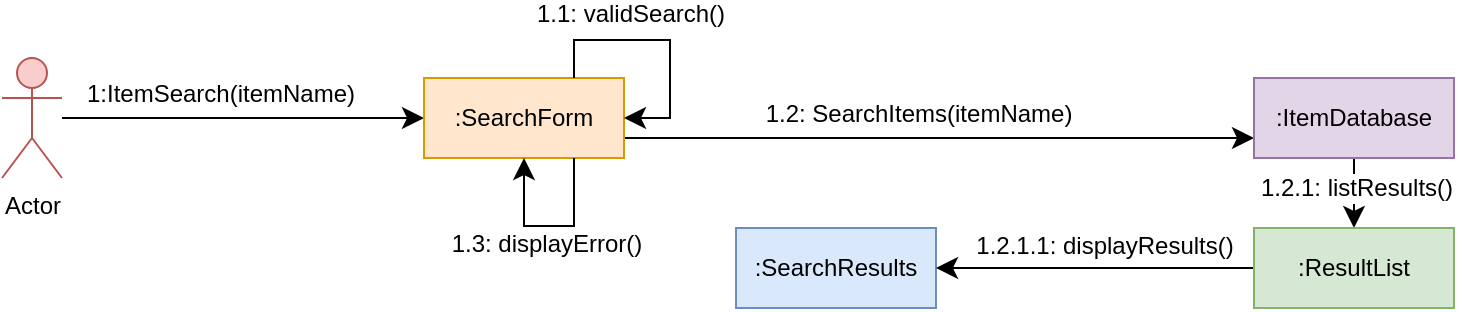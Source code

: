 <mxfile version="25.0.2">
  <diagram name="Page-1" id="DwRVQ5qwj_7C9Eq-zhi5">
    <mxGraphModel dx="1500" dy="837" grid="0" gridSize="10" guides="1" tooltips="1" connect="1" arrows="1" fold="1" page="0" pageScale="1" pageWidth="1169" pageHeight="827" math="0" shadow="0">
      <root>
        <mxCell id="0" />
        <mxCell id="1" parent="0" />
        <mxCell id="ELKKb2H_4pnE-kFXE8SK-7" style="edgeStyle=none;curved=1;rounded=0;orthogonalLoop=1;jettySize=auto;html=1;fontSize=12;startSize=8;endSize=8;" edge="1" parent="1" source="ELKKb2H_4pnE-kFXE8SK-2" target="ELKKb2H_4pnE-kFXE8SK-3">
          <mxGeometry relative="1" as="geometry" />
        </mxCell>
        <mxCell id="ELKKb2H_4pnE-kFXE8SK-8" value="1:ItemSearch(itemName)" style="edgeLabel;html=1;align=center;verticalAlign=middle;resizable=0;points=[];fontSize=12;" vertex="1" connectable="0" parent="ELKKb2H_4pnE-kFXE8SK-7">
          <mxGeometry x="-0.729" relative="1" as="geometry">
            <mxPoint x="54" y="-12" as="offset" />
          </mxGeometry>
        </mxCell>
        <mxCell id="ELKKb2H_4pnE-kFXE8SK-2" value="Actor" style="shape=umlActor;verticalLabelPosition=bottom;verticalAlign=top;html=1;fillColor=#f8cecc;strokeColor=#b85450;" vertex="1" parent="1">
          <mxGeometry x="-145" y="427" width="30" height="60" as="geometry" />
        </mxCell>
        <mxCell id="ELKKb2H_4pnE-kFXE8SK-11" style="edgeStyle=none;curved=1;rounded=0;orthogonalLoop=1;jettySize=auto;html=1;exitX=1;exitY=0.75;exitDx=0;exitDy=0;entryX=0;entryY=0.75;entryDx=0;entryDy=0;fontSize=12;startSize=8;endSize=8;" edge="1" parent="1" source="ELKKb2H_4pnE-kFXE8SK-3" target="ELKKb2H_4pnE-kFXE8SK-5">
          <mxGeometry relative="1" as="geometry" />
        </mxCell>
        <mxCell id="ELKKb2H_4pnE-kFXE8SK-12" value="1.2: SearchItems(itemName)" style="edgeLabel;html=1;align=center;verticalAlign=middle;resizable=0;points=[];fontSize=12;" vertex="1" connectable="0" parent="ELKKb2H_4pnE-kFXE8SK-11">
          <mxGeometry x="-0.47" y="1" relative="1" as="geometry">
            <mxPoint x="63" y="-11" as="offset" />
          </mxGeometry>
        </mxCell>
        <mxCell id="ELKKb2H_4pnE-kFXE8SK-3" value=":SearchForm" style="whiteSpace=wrap;html=1;align=center;fillColor=#ffe6cc;strokeColor=#d79b00;" vertex="1" parent="1">
          <mxGeometry x="66" y="437" width="100" height="40" as="geometry" />
        </mxCell>
        <mxCell id="ELKKb2H_4pnE-kFXE8SK-4" value=":SearchResults" style="whiteSpace=wrap;html=1;align=center;fillColor=#dae8fc;strokeColor=#6c8ebf;" vertex="1" parent="1">
          <mxGeometry x="222" y="512" width="100" height="40" as="geometry" />
        </mxCell>
        <mxCell id="ELKKb2H_4pnE-kFXE8SK-13" style="edgeStyle=none;curved=1;rounded=0;orthogonalLoop=1;jettySize=auto;html=1;fontSize=12;startSize=8;endSize=8;" edge="1" parent="1" source="ELKKb2H_4pnE-kFXE8SK-5" target="ELKKb2H_4pnE-kFXE8SK-6">
          <mxGeometry relative="1" as="geometry" />
        </mxCell>
        <mxCell id="ELKKb2H_4pnE-kFXE8SK-16" value="1.2.1: listResults()" style="edgeLabel;html=1;align=center;verticalAlign=middle;resizable=0;points=[];fontSize=12;" vertex="1" connectable="0" parent="ELKKb2H_4pnE-kFXE8SK-13">
          <mxGeometry x="-0.229" y="1" relative="1" as="geometry">
            <mxPoint y="1" as="offset" />
          </mxGeometry>
        </mxCell>
        <mxCell id="ELKKb2H_4pnE-kFXE8SK-5" value=":ItemDatabase" style="whiteSpace=wrap;html=1;align=center;fillColor=#e1d5e7;strokeColor=#9673a6;" vertex="1" parent="1">
          <mxGeometry x="481" y="437" width="100" height="40" as="geometry" />
        </mxCell>
        <mxCell id="ELKKb2H_4pnE-kFXE8SK-17" style="edgeStyle=none;curved=1;rounded=0;orthogonalLoop=1;jettySize=auto;html=1;fontSize=12;startSize=8;endSize=8;" edge="1" parent="1" source="ELKKb2H_4pnE-kFXE8SK-6" target="ELKKb2H_4pnE-kFXE8SK-4">
          <mxGeometry relative="1" as="geometry" />
        </mxCell>
        <mxCell id="ELKKb2H_4pnE-kFXE8SK-18" value="1.2.1.1: displayResults()" style="edgeLabel;html=1;align=center;verticalAlign=middle;resizable=0;points=[];fontSize=12;" vertex="1" connectable="0" parent="ELKKb2H_4pnE-kFXE8SK-17">
          <mxGeometry x="0.566" y="-2" relative="1" as="geometry">
            <mxPoint x="49" y="-9" as="offset" />
          </mxGeometry>
        </mxCell>
        <mxCell id="ELKKb2H_4pnE-kFXE8SK-6" value=":ResultList" style="whiteSpace=wrap;html=1;align=center;fillColor=#d5e8d4;strokeColor=#82b366;" vertex="1" parent="1">
          <mxGeometry x="481" y="512" width="100" height="40" as="geometry" />
        </mxCell>
        <mxCell id="ELKKb2H_4pnE-kFXE8SK-9" style="edgeStyle=orthogonalEdgeStyle;rounded=0;orthogonalLoop=1;jettySize=auto;html=1;exitX=0.75;exitY=0;exitDx=0;exitDy=0;entryX=1;entryY=0.5;entryDx=0;entryDy=0;fontSize=12;startSize=8;endSize=8;" edge="1" parent="1" source="ELKKb2H_4pnE-kFXE8SK-3" target="ELKKb2H_4pnE-kFXE8SK-3">
          <mxGeometry relative="1" as="geometry">
            <Array as="points">
              <mxPoint x="141" y="418" />
              <mxPoint x="189" y="418" />
              <mxPoint x="189" y="457" />
            </Array>
          </mxGeometry>
        </mxCell>
        <mxCell id="ELKKb2H_4pnE-kFXE8SK-10" value="1.1: validSearch()" style="edgeLabel;html=1;align=center;verticalAlign=middle;resizable=0;points=[];fontSize=12;" vertex="1" connectable="0" parent="ELKKb2H_4pnE-kFXE8SK-9">
          <mxGeometry x="-0.372" relative="1" as="geometry">
            <mxPoint x="6" y="-13" as="offset" />
          </mxGeometry>
        </mxCell>
        <mxCell id="ELKKb2H_4pnE-kFXE8SK-14" style="edgeStyle=orthogonalEdgeStyle;rounded=0;orthogonalLoop=1;jettySize=auto;html=1;exitX=0.75;exitY=1;exitDx=0;exitDy=0;entryX=0.5;entryY=1;entryDx=0;entryDy=0;fontSize=12;startSize=8;endSize=8;" edge="1" parent="1" source="ELKKb2H_4pnE-kFXE8SK-3" target="ELKKb2H_4pnE-kFXE8SK-3">
          <mxGeometry relative="1" as="geometry">
            <Array as="points">
              <mxPoint x="141" y="511" />
              <mxPoint x="116" y="511" />
            </Array>
          </mxGeometry>
        </mxCell>
        <mxCell id="ELKKb2H_4pnE-kFXE8SK-15" value="1.3: displayError()" style="edgeLabel;html=1;align=center;verticalAlign=middle;resizable=0;points=[];fontSize=12;" vertex="1" connectable="0" parent="ELKKb2H_4pnE-kFXE8SK-14">
          <mxGeometry x="0.161" y="1" relative="1" as="geometry">
            <mxPoint x="6" y="8" as="offset" />
          </mxGeometry>
        </mxCell>
      </root>
    </mxGraphModel>
  </diagram>
</mxfile>
